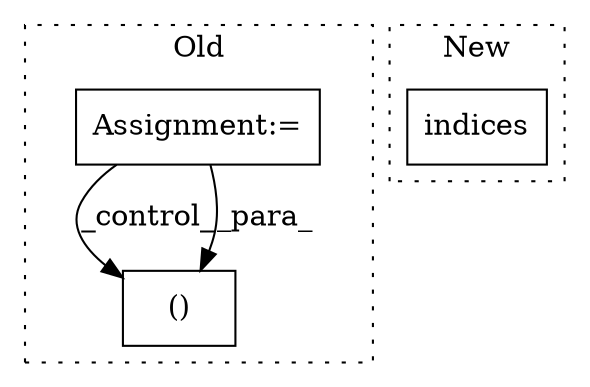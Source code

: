 digraph G {
subgraph cluster0 {
1 [label="()" a="106" s="1221" l="57" shape="box"];
3 [label="Assignment:=" a="7" s="686,766" l="53,2" shape="box"];
label = "Old";
style="dotted";
}
subgraph cluster1 {
2 [label="indices" a="32" s="650,667" l="8,1" shape="box"];
label = "New";
style="dotted";
}
3 -> 1 [label="_control_"];
3 -> 1 [label="_para_"];
}
